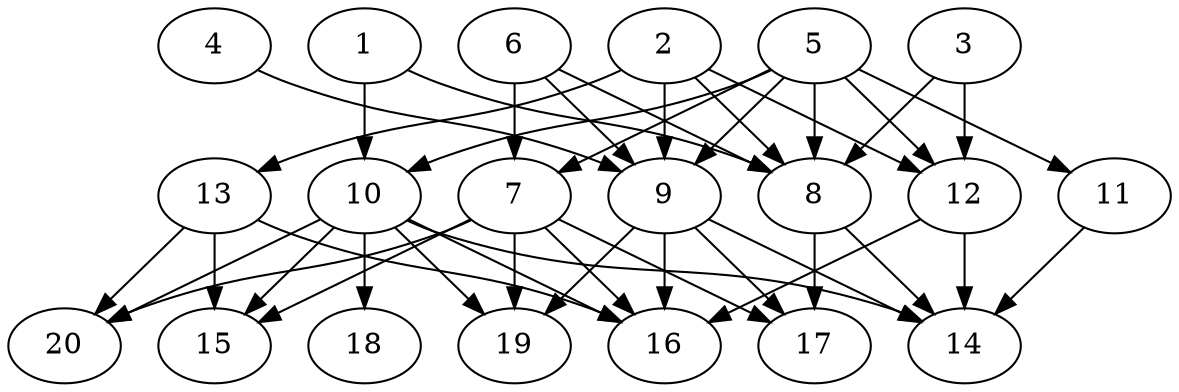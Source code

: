 // DAG automatically generated by daggen at Thu Oct  3 13:58:42 2019
// ./daggen --dot -n 20 --ccr 0.5 --fat 0.7 --regular 0.7 --density 0.7 --mindata 5242880 --maxdata 52428800 
digraph G {
  1 [size="90681344", alpha="0.09", expect_size="45340672"] 
  1 -> 8 [size ="45340672"]
  1 -> 10 [size ="45340672"]
  2 [size="24614912", alpha="0.13", expect_size="12307456"] 
  2 -> 8 [size ="12307456"]
  2 -> 9 [size ="12307456"]
  2 -> 12 [size ="12307456"]
  2 -> 13 [size ="12307456"]
  3 [size="37328896", alpha="0.09", expect_size="18664448"] 
  3 -> 8 [size ="18664448"]
  3 -> 12 [size ="18664448"]
  4 [size="73396224", alpha="0.12", expect_size="36698112"] 
  4 -> 9 [size ="36698112"]
  5 [size="88305664", alpha="0.20", expect_size="44152832"] 
  5 -> 7 [size ="44152832"]
  5 -> 8 [size ="44152832"]
  5 -> 9 [size ="44152832"]
  5 -> 10 [size ="44152832"]
  5 -> 11 [size ="44152832"]
  5 -> 12 [size ="44152832"]
  6 [size="26462208", alpha="0.18", expect_size="13231104"] 
  6 -> 7 [size ="13231104"]
  6 -> 8 [size ="13231104"]
  6 -> 9 [size ="13231104"]
  7 [size="86990848", alpha="0.18", expect_size="43495424"] 
  7 -> 15 [size ="43495424"]
  7 -> 16 [size ="43495424"]
  7 -> 17 [size ="43495424"]
  7 -> 19 [size ="43495424"]
  7 -> 20 [size ="43495424"]
  8 [size="16963584", alpha="0.01", expect_size="8481792"] 
  8 -> 14 [size ="8481792"]
  8 -> 17 [size ="8481792"]
  9 [size="16279552", alpha="0.19", expect_size="8139776"] 
  9 -> 14 [size ="8139776"]
  9 -> 16 [size ="8139776"]
  9 -> 17 [size ="8139776"]
  9 -> 19 [size ="8139776"]
  10 [size="55855104", alpha="0.06", expect_size="27927552"] 
  10 -> 14 [size ="27927552"]
  10 -> 15 [size ="27927552"]
  10 -> 16 [size ="27927552"]
  10 -> 18 [size ="27927552"]
  10 -> 19 [size ="27927552"]
  10 -> 20 [size ="27927552"]
  11 [size="53858304", alpha="0.01", expect_size="26929152"] 
  11 -> 14 [size ="26929152"]
  12 [size="98684928", alpha="0.09", expect_size="49342464"] 
  12 -> 14 [size ="49342464"]
  12 -> 16 [size ="49342464"]
  13 [size="66701312", alpha="0.03", expect_size="33350656"] 
  13 -> 15 [size ="33350656"]
  13 -> 16 [size ="33350656"]
  13 -> 20 [size ="33350656"]
  14 [size="16668672", alpha="0.05", expect_size="8334336"] 
  15 [size="71079936", alpha="0.04", expect_size="35539968"] 
  16 [size="69945344", alpha="0.14", expect_size="34972672"] 
  17 [size="58224640", alpha="0.02", expect_size="29112320"] 
  18 [size="47091712", alpha="0.11", expect_size="23545856"] 
  19 [size="50915328", alpha="0.01", expect_size="25457664"] 
  20 [size="47337472", alpha="0.13", expect_size="23668736"] 
}
